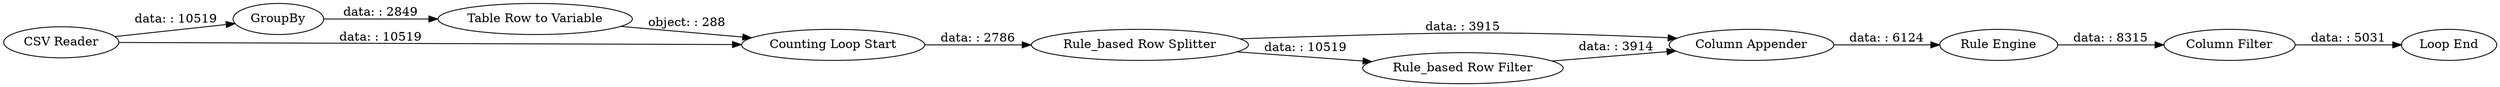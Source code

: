 digraph {
	"-6836555580329575121_81" [label=GroupBy]
	"-6836555580329575121_1" [label="CSV Reader"]
	"-6836555580329575121_77" [label="Counting Loop Start"]
	"-6836555580329575121_13" [label="Column Appender"]
	"-6836555580329575121_82" [label="Table Row to Variable"]
	"-6836555580329575121_8" [label="Rule_based Row Splitter"]
	"-6836555580329575121_17" [label="Column Filter"]
	"-6836555580329575121_9" [label="Rule_based Row Filter"]
	"-6836555580329575121_20" [label="Rule Engine"]
	"-6836555580329575121_78" [label="Loop End"]
	"-6836555580329575121_20" -> "-6836555580329575121_17" [label="data: : 8315"]
	"-6836555580329575121_8" -> "-6836555580329575121_13" [label="data: : 3915"]
	"-6836555580329575121_1" -> "-6836555580329575121_77" [label="data: : 10519"]
	"-6836555580329575121_82" -> "-6836555580329575121_77" [label="object: : 288"]
	"-6836555580329575121_9" -> "-6836555580329575121_13" [label="data: : 3914"]
	"-6836555580329575121_8" -> "-6836555580329575121_9" [label="data: : 10519"]
	"-6836555580329575121_77" -> "-6836555580329575121_8" [label="data: : 2786"]
	"-6836555580329575121_13" -> "-6836555580329575121_20" [label="data: : 6124"]
	"-6836555580329575121_17" -> "-6836555580329575121_78" [label="data: : 5031"]
	"-6836555580329575121_1" -> "-6836555580329575121_81" [label="data: : 10519"]
	"-6836555580329575121_81" -> "-6836555580329575121_82" [label="data: : 2849"]
	rankdir=LR
}
